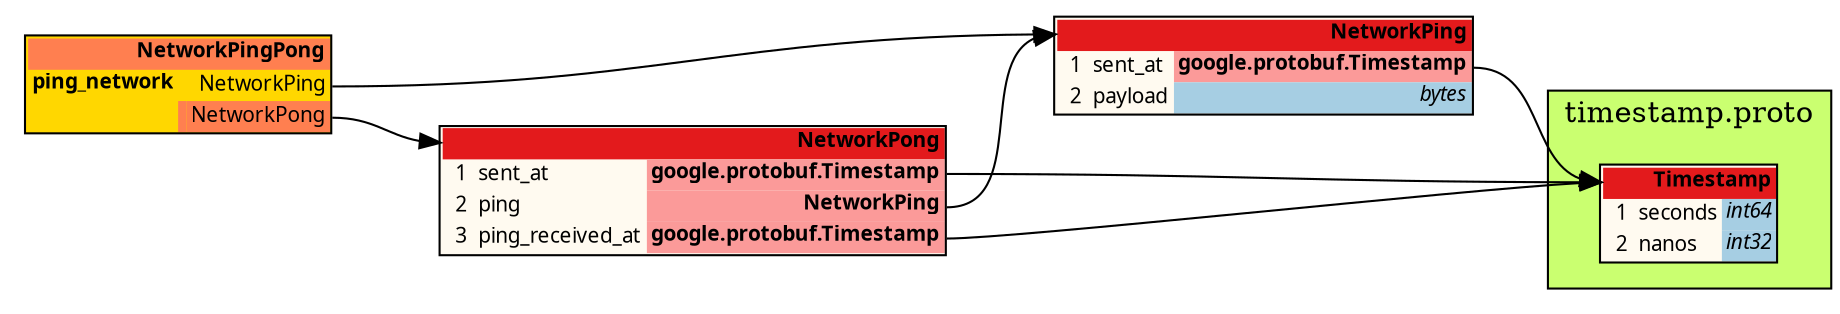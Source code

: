 /*
	do not edit:
	auto-generated by github.com/seamia/protodot
*/
digraph protodot {

	/* package:    */
	/* source:    interfaces/NetworkPingPong.proto */
	/* selection:  */

	rankdir=LR;
	label="";
	tooltip="";
	bgcolor="transparent"

	node [
		shape=plaintext
		fontsize=10
		fontname="Ubuntu"
	];


	/* ------ nodes ------ */

	/* ------ leaving the root package unwrapped ------ */
	Node_Ja_101	[shape=plaintext tooltip=".NetworkPing" label=<<TABLE BORDER="1" CELLBORDER="0" CELLSPACING="0" BGCOLOR="#fffaf0"><TR><TD COLSPAN="4" PORT="header" BGCOLOR="#e31a1c" ALIGN="right"><b>NetworkPing</b></TD></TR><TR><TD ALIGN="right"></TD><TD ALIGN="right">1</TD><TD ALIGN="left">sent_at</TD><TD BGCOLOR="#fb9a99" PORT="posent_at" ALIGN="right"><b>google.protobuf.Timestamp</b></TD></TR><TR><TD ALIGN="right"></TD><TD ALIGN="right">2</TD><TD ALIGN="left">payload</TD><TD BGCOLOR="#a6cee3" PORT="popayload" ALIGN="right" TITLE="bytes"><i>bytes</i></TD></TR></TABLE>>];
	Node_Ja_102	[shape=plaintext tooltip=".NetworkPong" label=<<TABLE BORDER="1" CELLBORDER="0" CELLSPACING="0" BGCOLOR="#fffaf0"><TR><TD COLSPAN="4" PORT="header" BGCOLOR="#e31a1c" ALIGN="right"><b>NetworkPong</b></TD></TR><TR><TD ALIGN="right"></TD><TD ALIGN="right">1</TD><TD ALIGN="left">sent_at</TD><TD BGCOLOR="#fb9a99" PORT="posent_at" ALIGN="right"><b>google.protobuf.Timestamp</b></TD></TR><TR><TD ALIGN="right"></TD><TD ALIGN="right">2</TD><TD ALIGN="left">ping</TD><TD BGCOLOR="#fb9a99" PORT="poping" ALIGN="right"><b>NetworkPing</b></TD></TR><TR><TD ALIGN="right"></TD><TD ALIGN="right">3</TD><TD ALIGN="left">ping_received_at</TD><TD BGCOLOR="#fb9a99" PORT="poping_received_at" ALIGN="right"><b>google.protobuf.Timestamp</b></TD></TR></TABLE>>];
	
	Node_Ja_103	[shape=plaintext tooltip="NetworkPingPong" label=<<TABLE BORDER="1" CELLBORDER="0" CELLSPACING="0" BGCOLOR="#ffd700"><TR><TD COLSPAN="3" PORT="header" BGCOLOR="#ff7f50" ALIGN="right"><b>NetworkPingPong</b></TD></TR><TR><TD ALIGN="left"><b>ping_network</b></TD><TD></TD><TD PORT="poping_network_request" ALIGN="right">NetworkPing</TD></TR><TR style="border-bottom: 1px solid red"><TD></TD><TD BGCOLOR="#ff7f50"></TD><TD PORT="poping_network_response" ALIGN="right" BGCOLOR="#ff7f50">NetworkPong</TD></TR></TABLE>>];
	subgraph cluster_fb36aafb54f5 {
		label = "timestamp.proto"
		tooltip = "google/protobuf/timestamp.proto"
		style = filled;
		fillcolor = "#caff70";
		
		Node_Ja_100	[shape=plaintext tooltip="google.protobuf.Timestamp" label=<<TABLE BORDER="1" CELLBORDER="0" CELLSPACING="0" BGCOLOR="#fffaf0"><TR><TD COLSPAN="4" PORT="header" BGCOLOR="#e31a1c" ALIGN="right"><b>Timestamp</b></TD></TR><TR><TD ALIGN="right"></TD><TD ALIGN="right">1</TD><TD ALIGN="left">seconds</TD><TD BGCOLOR="#a6cee3" PORT="poseconds" ALIGN="right" TITLE="int64"><i>int64</i></TD></TR><TR><TD ALIGN="right"></TD><TD ALIGN="right">2</TD><TD ALIGN="left">nanos</TD><TD BGCOLOR="#a6cee3" PORT="ponanos" ALIGN="right" TITLE="int32"><i>int32</i></TD></TR></TABLE>>];
	}


	/* ------ connections ------ */
	Node_Ja_102:posent_at:e	-> Node_Ja_100:header [color="#000000" tooltip="Ja_102 --> Ja_100"];
	Node_Ja_102:poping:e	-> Node_Ja_101:header [color="#000000" tooltip="Ja_102 --> Ja_101"];
	Node_Ja_102:poping_received_at:e	-> Node_Ja_100:header [color="#000000" tooltip="Ja_102 --> Ja_100"];
	Node_Ja_103:poping_network_request:e	-> Node_Ja_101:header [color="#000000" tooltip="Ja_103 --> Ja_101"];
	Node_Ja_103:poping_network_response:e	-> Node_Ja_102:header [color="#000000" tooltip="Ja_103 --> Ja_102"];
	Node_Ja_101:posent_at:e	-> Node_Ja_100:header [color="#000000" tooltip="Ja_101 --> Ja_100"];

	/* generated by github.com/seamia/protodot on Thursday, 08-May-25 19:23:51 UTC */
}
